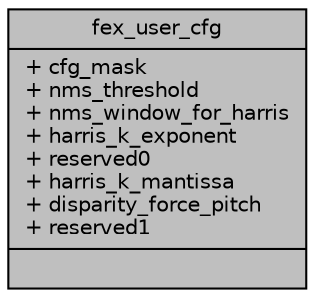 digraph "fex_user_cfg"
{
 // INTERACTIVE_SVG=YES
 // LATEX_PDF_SIZE
  bgcolor="transparent";
  edge [fontname="Helvetica",fontsize="10",labelfontname="Helvetica",labelfontsize="10"];
  node [fontname="Helvetica",fontsize="10",shape=record];
  Node1 [label="{fex_user_cfg\n|+ cfg_mask\l+ nms_threshold\l+ nms_window_for_harris\l+ harris_k_exponent\l+ reserved0\l+ harris_k_mantissa\l+ disparity_force_pitch\l+ reserved1\l|}",height=0.2,width=0.4,color="black", fillcolor="grey75", style="filled", fontcolor="black",tooltip=" "];
}
